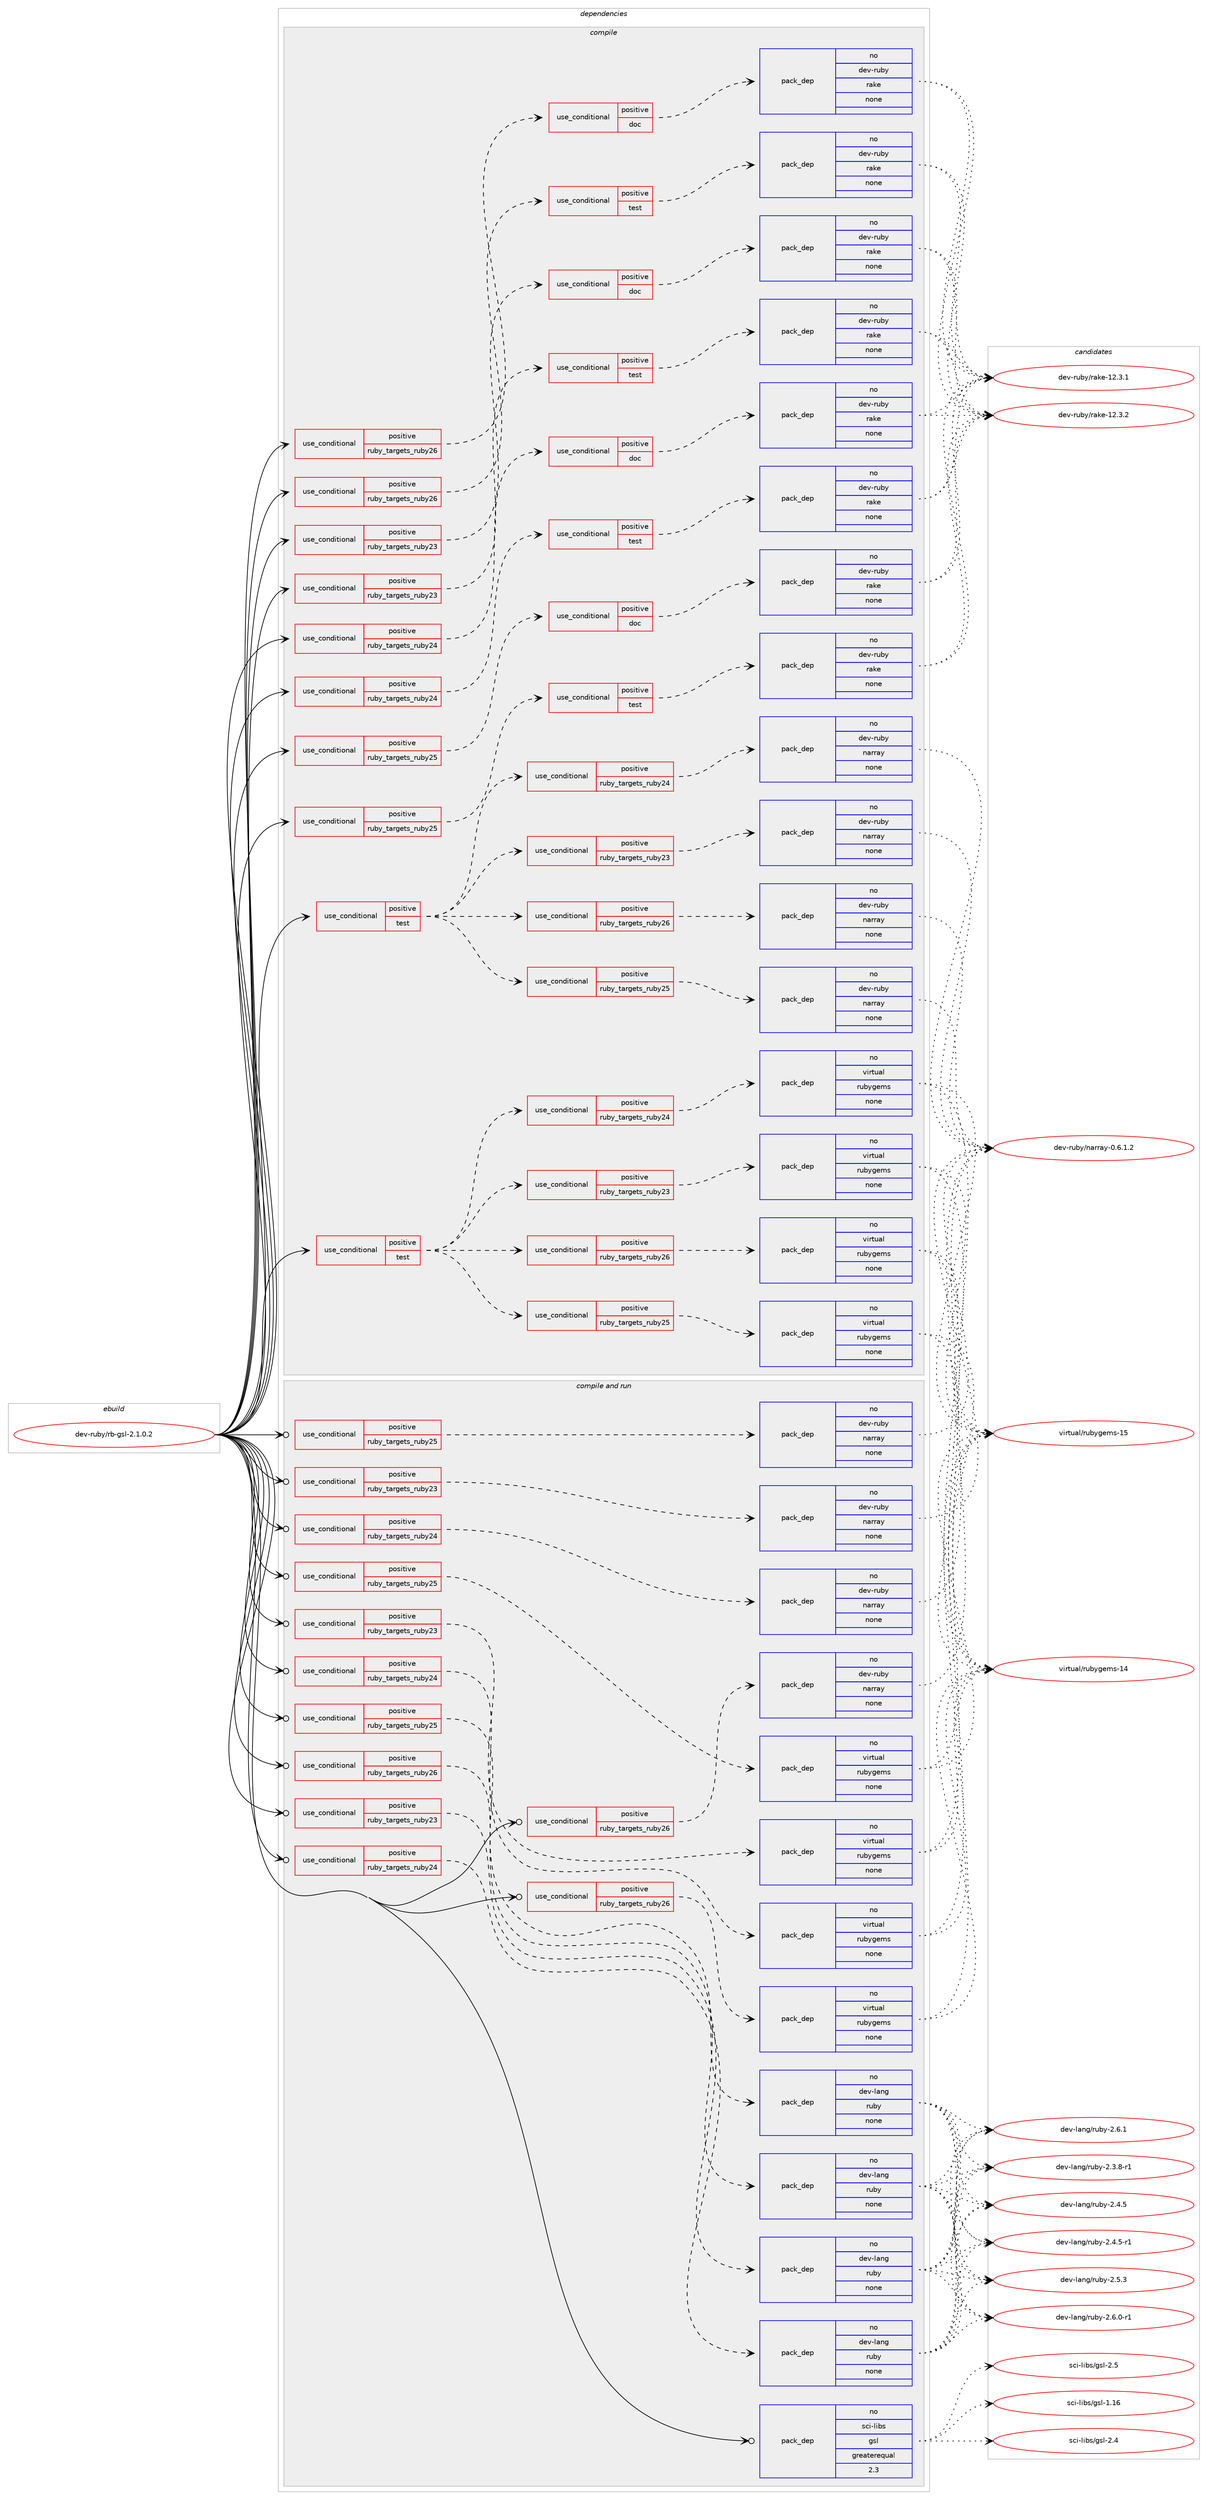 digraph prolog {

# *************
# Graph options
# *************

newrank=true;
concentrate=true;
compound=true;
graph [rankdir=LR,fontname=Helvetica,fontsize=10,ranksep=1.5];#, ranksep=2.5, nodesep=0.2];
edge  [arrowhead=vee];
node  [fontname=Helvetica,fontsize=10];

# **********
# The ebuild
# **********

subgraph cluster_leftcol {
color=gray;
rank=same;
label=<<i>ebuild</i>>;
id [label="dev-ruby/rb-gsl-2.1.0.2", color=red, width=4, href="../dev-ruby/rb-gsl-2.1.0.2.svg"];
}

# ****************
# The dependencies
# ****************

subgraph cluster_midcol {
color=gray;
label=<<i>dependencies</i>>;
subgraph cluster_compile {
fillcolor="#eeeeee";
style=filled;
label=<<i>compile</i>>;
subgraph cond411577 {
dependency1515846 [label=<<TABLE BORDER="0" CELLBORDER="1" CELLSPACING="0" CELLPADDING="4"><TR><TD ROWSPAN="3" CELLPADDING="10">use_conditional</TD></TR><TR><TD>positive</TD></TR><TR><TD>ruby_targets_ruby23</TD></TR></TABLE>>, shape=none, color=red];
subgraph cond411578 {
dependency1515847 [label=<<TABLE BORDER="0" CELLBORDER="1" CELLSPACING="0" CELLPADDING="4"><TR><TD ROWSPAN="3" CELLPADDING="10">use_conditional</TD></TR><TR><TD>positive</TD></TR><TR><TD>doc</TD></TR></TABLE>>, shape=none, color=red];
subgraph pack1080763 {
dependency1515848 [label=<<TABLE BORDER="0" CELLBORDER="1" CELLSPACING="0" CELLPADDING="4" WIDTH="220"><TR><TD ROWSPAN="6" CELLPADDING="30">pack_dep</TD></TR><TR><TD WIDTH="110">no</TD></TR><TR><TD>dev-ruby</TD></TR><TR><TD>rake</TD></TR><TR><TD>none</TD></TR><TR><TD></TD></TR></TABLE>>, shape=none, color=blue];
}
dependency1515847:e -> dependency1515848:w [weight=20,style="dashed",arrowhead="vee"];
}
dependency1515846:e -> dependency1515847:w [weight=20,style="dashed",arrowhead="vee"];
}
id:e -> dependency1515846:w [weight=20,style="solid",arrowhead="vee"];
subgraph cond411579 {
dependency1515849 [label=<<TABLE BORDER="0" CELLBORDER="1" CELLSPACING="0" CELLPADDING="4"><TR><TD ROWSPAN="3" CELLPADDING="10">use_conditional</TD></TR><TR><TD>positive</TD></TR><TR><TD>ruby_targets_ruby23</TD></TR></TABLE>>, shape=none, color=red];
subgraph cond411580 {
dependency1515850 [label=<<TABLE BORDER="0" CELLBORDER="1" CELLSPACING="0" CELLPADDING="4"><TR><TD ROWSPAN="3" CELLPADDING="10">use_conditional</TD></TR><TR><TD>positive</TD></TR><TR><TD>test</TD></TR></TABLE>>, shape=none, color=red];
subgraph pack1080764 {
dependency1515851 [label=<<TABLE BORDER="0" CELLBORDER="1" CELLSPACING="0" CELLPADDING="4" WIDTH="220"><TR><TD ROWSPAN="6" CELLPADDING="30">pack_dep</TD></TR><TR><TD WIDTH="110">no</TD></TR><TR><TD>dev-ruby</TD></TR><TR><TD>rake</TD></TR><TR><TD>none</TD></TR><TR><TD></TD></TR></TABLE>>, shape=none, color=blue];
}
dependency1515850:e -> dependency1515851:w [weight=20,style="dashed",arrowhead="vee"];
}
dependency1515849:e -> dependency1515850:w [weight=20,style="dashed",arrowhead="vee"];
}
id:e -> dependency1515849:w [weight=20,style="solid",arrowhead="vee"];
subgraph cond411581 {
dependency1515852 [label=<<TABLE BORDER="0" CELLBORDER="1" CELLSPACING="0" CELLPADDING="4"><TR><TD ROWSPAN="3" CELLPADDING="10">use_conditional</TD></TR><TR><TD>positive</TD></TR><TR><TD>ruby_targets_ruby24</TD></TR></TABLE>>, shape=none, color=red];
subgraph cond411582 {
dependency1515853 [label=<<TABLE BORDER="0" CELLBORDER="1" CELLSPACING="0" CELLPADDING="4"><TR><TD ROWSPAN="3" CELLPADDING="10">use_conditional</TD></TR><TR><TD>positive</TD></TR><TR><TD>doc</TD></TR></TABLE>>, shape=none, color=red];
subgraph pack1080765 {
dependency1515854 [label=<<TABLE BORDER="0" CELLBORDER="1" CELLSPACING="0" CELLPADDING="4" WIDTH="220"><TR><TD ROWSPAN="6" CELLPADDING="30">pack_dep</TD></TR><TR><TD WIDTH="110">no</TD></TR><TR><TD>dev-ruby</TD></TR><TR><TD>rake</TD></TR><TR><TD>none</TD></TR><TR><TD></TD></TR></TABLE>>, shape=none, color=blue];
}
dependency1515853:e -> dependency1515854:w [weight=20,style="dashed",arrowhead="vee"];
}
dependency1515852:e -> dependency1515853:w [weight=20,style="dashed",arrowhead="vee"];
}
id:e -> dependency1515852:w [weight=20,style="solid",arrowhead="vee"];
subgraph cond411583 {
dependency1515855 [label=<<TABLE BORDER="0" CELLBORDER="1" CELLSPACING="0" CELLPADDING="4"><TR><TD ROWSPAN="3" CELLPADDING="10">use_conditional</TD></TR><TR><TD>positive</TD></TR><TR><TD>ruby_targets_ruby24</TD></TR></TABLE>>, shape=none, color=red];
subgraph cond411584 {
dependency1515856 [label=<<TABLE BORDER="0" CELLBORDER="1" CELLSPACING="0" CELLPADDING="4"><TR><TD ROWSPAN="3" CELLPADDING="10">use_conditional</TD></TR><TR><TD>positive</TD></TR><TR><TD>test</TD></TR></TABLE>>, shape=none, color=red];
subgraph pack1080766 {
dependency1515857 [label=<<TABLE BORDER="0" CELLBORDER="1" CELLSPACING="0" CELLPADDING="4" WIDTH="220"><TR><TD ROWSPAN="6" CELLPADDING="30">pack_dep</TD></TR><TR><TD WIDTH="110">no</TD></TR><TR><TD>dev-ruby</TD></TR><TR><TD>rake</TD></TR><TR><TD>none</TD></TR><TR><TD></TD></TR></TABLE>>, shape=none, color=blue];
}
dependency1515856:e -> dependency1515857:w [weight=20,style="dashed",arrowhead="vee"];
}
dependency1515855:e -> dependency1515856:w [weight=20,style="dashed",arrowhead="vee"];
}
id:e -> dependency1515855:w [weight=20,style="solid",arrowhead="vee"];
subgraph cond411585 {
dependency1515858 [label=<<TABLE BORDER="0" CELLBORDER="1" CELLSPACING="0" CELLPADDING="4"><TR><TD ROWSPAN="3" CELLPADDING="10">use_conditional</TD></TR><TR><TD>positive</TD></TR><TR><TD>ruby_targets_ruby25</TD></TR></TABLE>>, shape=none, color=red];
subgraph cond411586 {
dependency1515859 [label=<<TABLE BORDER="0" CELLBORDER="1" CELLSPACING="0" CELLPADDING="4"><TR><TD ROWSPAN="3" CELLPADDING="10">use_conditional</TD></TR><TR><TD>positive</TD></TR><TR><TD>doc</TD></TR></TABLE>>, shape=none, color=red];
subgraph pack1080767 {
dependency1515860 [label=<<TABLE BORDER="0" CELLBORDER="1" CELLSPACING="0" CELLPADDING="4" WIDTH="220"><TR><TD ROWSPAN="6" CELLPADDING="30">pack_dep</TD></TR><TR><TD WIDTH="110">no</TD></TR><TR><TD>dev-ruby</TD></TR><TR><TD>rake</TD></TR><TR><TD>none</TD></TR><TR><TD></TD></TR></TABLE>>, shape=none, color=blue];
}
dependency1515859:e -> dependency1515860:w [weight=20,style="dashed",arrowhead="vee"];
}
dependency1515858:e -> dependency1515859:w [weight=20,style="dashed",arrowhead="vee"];
}
id:e -> dependency1515858:w [weight=20,style="solid",arrowhead="vee"];
subgraph cond411587 {
dependency1515861 [label=<<TABLE BORDER="0" CELLBORDER="1" CELLSPACING="0" CELLPADDING="4"><TR><TD ROWSPAN="3" CELLPADDING="10">use_conditional</TD></TR><TR><TD>positive</TD></TR><TR><TD>ruby_targets_ruby25</TD></TR></TABLE>>, shape=none, color=red];
subgraph cond411588 {
dependency1515862 [label=<<TABLE BORDER="0" CELLBORDER="1" CELLSPACING="0" CELLPADDING="4"><TR><TD ROWSPAN="3" CELLPADDING="10">use_conditional</TD></TR><TR><TD>positive</TD></TR><TR><TD>test</TD></TR></TABLE>>, shape=none, color=red];
subgraph pack1080768 {
dependency1515863 [label=<<TABLE BORDER="0" CELLBORDER="1" CELLSPACING="0" CELLPADDING="4" WIDTH="220"><TR><TD ROWSPAN="6" CELLPADDING="30">pack_dep</TD></TR><TR><TD WIDTH="110">no</TD></TR><TR><TD>dev-ruby</TD></TR><TR><TD>rake</TD></TR><TR><TD>none</TD></TR><TR><TD></TD></TR></TABLE>>, shape=none, color=blue];
}
dependency1515862:e -> dependency1515863:w [weight=20,style="dashed",arrowhead="vee"];
}
dependency1515861:e -> dependency1515862:w [weight=20,style="dashed",arrowhead="vee"];
}
id:e -> dependency1515861:w [weight=20,style="solid",arrowhead="vee"];
subgraph cond411589 {
dependency1515864 [label=<<TABLE BORDER="0" CELLBORDER="1" CELLSPACING="0" CELLPADDING="4"><TR><TD ROWSPAN="3" CELLPADDING="10">use_conditional</TD></TR><TR><TD>positive</TD></TR><TR><TD>ruby_targets_ruby26</TD></TR></TABLE>>, shape=none, color=red];
subgraph cond411590 {
dependency1515865 [label=<<TABLE BORDER="0" CELLBORDER="1" CELLSPACING="0" CELLPADDING="4"><TR><TD ROWSPAN="3" CELLPADDING="10">use_conditional</TD></TR><TR><TD>positive</TD></TR><TR><TD>doc</TD></TR></TABLE>>, shape=none, color=red];
subgraph pack1080769 {
dependency1515866 [label=<<TABLE BORDER="0" CELLBORDER="1" CELLSPACING="0" CELLPADDING="4" WIDTH="220"><TR><TD ROWSPAN="6" CELLPADDING="30">pack_dep</TD></TR><TR><TD WIDTH="110">no</TD></TR><TR><TD>dev-ruby</TD></TR><TR><TD>rake</TD></TR><TR><TD>none</TD></TR><TR><TD></TD></TR></TABLE>>, shape=none, color=blue];
}
dependency1515865:e -> dependency1515866:w [weight=20,style="dashed",arrowhead="vee"];
}
dependency1515864:e -> dependency1515865:w [weight=20,style="dashed",arrowhead="vee"];
}
id:e -> dependency1515864:w [weight=20,style="solid",arrowhead="vee"];
subgraph cond411591 {
dependency1515867 [label=<<TABLE BORDER="0" CELLBORDER="1" CELLSPACING="0" CELLPADDING="4"><TR><TD ROWSPAN="3" CELLPADDING="10">use_conditional</TD></TR><TR><TD>positive</TD></TR><TR><TD>ruby_targets_ruby26</TD></TR></TABLE>>, shape=none, color=red];
subgraph cond411592 {
dependency1515868 [label=<<TABLE BORDER="0" CELLBORDER="1" CELLSPACING="0" CELLPADDING="4"><TR><TD ROWSPAN="3" CELLPADDING="10">use_conditional</TD></TR><TR><TD>positive</TD></TR><TR><TD>test</TD></TR></TABLE>>, shape=none, color=red];
subgraph pack1080770 {
dependency1515869 [label=<<TABLE BORDER="0" CELLBORDER="1" CELLSPACING="0" CELLPADDING="4" WIDTH="220"><TR><TD ROWSPAN="6" CELLPADDING="30">pack_dep</TD></TR><TR><TD WIDTH="110">no</TD></TR><TR><TD>dev-ruby</TD></TR><TR><TD>rake</TD></TR><TR><TD>none</TD></TR><TR><TD></TD></TR></TABLE>>, shape=none, color=blue];
}
dependency1515868:e -> dependency1515869:w [weight=20,style="dashed",arrowhead="vee"];
}
dependency1515867:e -> dependency1515868:w [weight=20,style="dashed",arrowhead="vee"];
}
id:e -> dependency1515867:w [weight=20,style="solid",arrowhead="vee"];
subgraph cond411593 {
dependency1515870 [label=<<TABLE BORDER="0" CELLBORDER="1" CELLSPACING="0" CELLPADDING="4"><TR><TD ROWSPAN="3" CELLPADDING="10">use_conditional</TD></TR><TR><TD>positive</TD></TR><TR><TD>test</TD></TR></TABLE>>, shape=none, color=red];
subgraph cond411594 {
dependency1515871 [label=<<TABLE BORDER="0" CELLBORDER="1" CELLSPACING="0" CELLPADDING="4"><TR><TD ROWSPAN="3" CELLPADDING="10">use_conditional</TD></TR><TR><TD>positive</TD></TR><TR><TD>ruby_targets_ruby23</TD></TR></TABLE>>, shape=none, color=red];
subgraph pack1080771 {
dependency1515872 [label=<<TABLE BORDER="0" CELLBORDER="1" CELLSPACING="0" CELLPADDING="4" WIDTH="220"><TR><TD ROWSPAN="6" CELLPADDING="30">pack_dep</TD></TR><TR><TD WIDTH="110">no</TD></TR><TR><TD>dev-ruby</TD></TR><TR><TD>narray</TD></TR><TR><TD>none</TD></TR><TR><TD></TD></TR></TABLE>>, shape=none, color=blue];
}
dependency1515871:e -> dependency1515872:w [weight=20,style="dashed",arrowhead="vee"];
}
dependency1515870:e -> dependency1515871:w [weight=20,style="dashed",arrowhead="vee"];
subgraph cond411595 {
dependency1515873 [label=<<TABLE BORDER="0" CELLBORDER="1" CELLSPACING="0" CELLPADDING="4"><TR><TD ROWSPAN="3" CELLPADDING="10">use_conditional</TD></TR><TR><TD>positive</TD></TR><TR><TD>ruby_targets_ruby24</TD></TR></TABLE>>, shape=none, color=red];
subgraph pack1080772 {
dependency1515874 [label=<<TABLE BORDER="0" CELLBORDER="1" CELLSPACING="0" CELLPADDING="4" WIDTH="220"><TR><TD ROWSPAN="6" CELLPADDING="30">pack_dep</TD></TR><TR><TD WIDTH="110">no</TD></TR><TR><TD>dev-ruby</TD></TR><TR><TD>narray</TD></TR><TR><TD>none</TD></TR><TR><TD></TD></TR></TABLE>>, shape=none, color=blue];
}
dependency1515873:e -> dependency1515874:w [weight=20,style="dashed",arrowhead="vee"];
}
dependency1515870:e -> dependency1515873:w [weight=20,style="dashed",arrowhead="vee"];
subgraph cond411596 {
dependency1515875 [label=<<TABLE BORDER="0" CELLBORDER="1" CELLSPACING="0" CELLPADDING="4"><TR><TD ROWSPAN="3" CELLPADDING="10">use_conditional</TD></TR><TR><TD>positive</TD></TR><TR><TD>ruby_targets_ruby25</TD></TR></TABLE>>, shape=none, color=red];
subgraph pack1080773 {
dependency1515876 [label=<<TABLE BORDER="0" CELLBORDER="1" CELLSPACING="0" CELLPADDING="4" WIDTH="220"><TR><TD ROWSPAN="6" CELLPADDING="30">pack_dep</TD></TR><TR><TD WIDTH="110">no</TD></TR><TR><TD>dev-ruby</TD></TR><TR><TD>narray</TD></TR><TR><TD>none</TD></TR><TR><TD></TD></TR></TABLE>>, shape=none, color=blue];
}
dependency1515875:e -> dependency1515876:w [weight=20,style="dashed",arrowhead="vee"];
}
dependency1515870:e -> dependency1515875:w [weight=20,style="dashed",arrowhead="vee"];
subgraph cond411597 {
dependency1515877 [label=<<TABLE BORDER="0" CELLBORDER="1" CELLSPACING="0" CELLPADDING="4"><TR><TD ROWSPAN="3" CELLPADDING="10">use_conditional</TD></TR><TR><TD>positive</TD></TR><TR><TD>ruby_targets_ruby26</TD></TR></TABLE>>, shape=none, color=red];
subgraph pack1080774 {
dependency1515878 [label=<<TABLE BORDER="0" CELLBORDER="1" CELLSPACING="0" CELLPADDING="4" WIDTH="220"><TR><TD ROWSPAN="6" CELLPADDING="30">pack_dep</TD></TR><TR><TD WIDTH="110">no</TD></TR><TR><TD>dev-ruby</TD></TR><TR><TD>narray</TD></TR><TR><TD>none</TD></TR><TR><TD></TD></TR></TABLE>>, shape=none, color=blue];
}
dependency1515877:e -> dependency1515878:w [weight=20,style="dashed",arrowhead="vee"];
}
dependency1515870:e -> dependency1515877:w [weight=20,style="dashed",arrowhead="vee"];
}
id:e -> dependency1515870:w [weight=20,style="solid",arrowhead="vee"];
subgraph cond411598 {
dependency1515879 [label=<<TABLE BORDER="0" CELLBORDER="1" CELLSPACING="0" CELLPADDING="4"><TR><TD ROWSPAN="3" CELLPADDING="10">use_conditional</TD></TR><TR><TD>positive</TD></TR><TR><TD>test</TD></TR></TABLE>>, shape=none, color=red];
subgraph cond411599 {
dependency1515880 [label=<<TABLE BORDER="0" CELLBORDER="1" CELLSPACING="0" CELLPADDING="4"><TR><TD ROWSPAN="3" CELLPADDING="10">use_conditional</TD></TR><TR><TD>positive</TD></TR><TR><TD>ruby_targets_ruby23</TD></TR></TABLE>>, shape=none, color=red];
subgraph pack1080775 {
dependency1515881 [label=<<TABLE BORDER="0" CELLBORDER="1" CELLSPACING="0" CELLPADDING="4" WIDTH="220"><TR><TD ROWSPAN="6" CELLPADDING="30">pack_dep</TD></TR><TR><TD WIDTH="110">no</TD></TR><TR><TD>virtual</TD></TR><TR><TD>rubygems</TD></TR><TR><TD>none</TD></TR><TR><TD></TD></TR></TABLE>>, shape=none, color=blue];
}
dependency1515880:e -> dependency1515881:w [weight=20,style="dashed",arrowhead="vee"];
}
dependency1515879:e -> dependency1515880:w [weight=20,style="dashed",arrowhead="vee"];
subgraph cond411600 {
dependency1515882 [label=<<TABLE BORDER="0" CELLBORDER="1" CELLSPACING="0" CELLPADDING="4"><TR><TD ROWSPAN="3" CELLPADDING="10">use_conditional</TD></TR><TR><TD>positive</TD></TR><TR><TD>ruby_targets_ruby24</TD></TR></TABLE>>, shape=none, color=red];
subgraph pack1080776 {
dependency1515883 [label=<<TABLE BORDER="0" CELLBORDER="1" CELLSPACING="0" CELLPADDING="4" WIDTH="220"><TR><TD ROWSPAN="6" CELLPADDING="30">pack_dep</TD></TR><TR><TD WIDTH="110">no</TD></TR><TR><TD>virtual</TD></TR><TR><TD>rubygems</TD></TR><TR><TD>none</TD></TR><TR><TD></TD></TR></TABLE>>, shape=none, color=blue];
}
dependency1515882:e -> dependency1515883:w [weight=20,style="dashed",arrowhead="vee"];
}
dependency1515879:e -> dependency1515882:w [weight=20,style="dashed",arrowhead="vee"];
subgraph cond411601 {
dependency1515884 [label=<<TABLE BORDER="0" CELLBORDER="1" CELLSPACING="0" CELLPADDING="4"><TR><TD ROWSPAN="3" CELLPADDING="10">use_conditional</TD></TR><TR><TD>positive</TD></TR><TR><TD>ruby_targets_ruby25</TD></TR></TABLE>>, shape=none, color=red];
subgraph pack1080777 {
dependency1515885 [label=<<TABLE BORDER="0" CELLBORDER="1" CELLSPACING="0" CELLPADDING="4" WIDTH="220"><TR><TD ROWSPAN="6" CELLPADDING="30">pack_dep</TD></TR><TR><TD WIDTH="110">no</TD></TR><TR><TD>virtual</TD></TR><TR><TD>rubygems</TD></TR><TR><TD>none</TD></TR><TR><TD></TD></TR></TABLE>>, shape=none, color=blue];
}
dependency1515884:e -> dependency1515885:w [weight=20,style="dashed",arrowhead="vee"];
}
dependency1515879:e -> dependency1515884:w [weight=20,style="dashed",arrowhead="vee"];
subgraph cond411602 {
dependency1515886 [label=<<TABLE BORDER="0" CELLBORDER="1" CELLSPACING="0" CELLPADDING="4"><TR><TD ROWSPAN="3" CELLPADDING="10">use_conditional</TD></TR><TR><TD>positive</TD></TR><TR><TD>ruby_targets_ruby26</TD></TR></TABLE>>, shape=none, color=red];
subgraph pack1080778 {
dependency1515887 [label=<<TABLE BORDER="0" CELLBORDER="1" CELLSPACING="0" CELLPADDING="4" WIDTH="220"><TR><TD ROWSPAN="6" CELLPADDING="30">pack_dep</TD></TR><TR><TD WIDTH="110">no</TD></TR><TR><TD>virtual</TD></TR><TR><TD>rubygems</TD></TR><TR><TD>none</TD></TR><TR><TD></TD></TR></TABLE>>, shape=none, color=blue];
}
dependency1515886:e -> dependency1515887:w [weight=20,style="dashed",arrowhead="vee"];
}
dependency1515879:e -> dependency1515886:w [weight=20,style="dashed",arrowhead="vee"];
}
id:e -> dependency1515879:w [weight=20,style="solid",arrowhead="vee"];
}
subgraph cluster_compileandrun {
fillcolor="#eeeeee";
style=filled;
label=<<i>compile and run</i>>;
subgraph cond411603 {
dependency1515888 [label=<<TABLE BORDER="0" CELLBORDER="1" CELLSPACING="0" CELLPADDING="4"><TR><TD ROWSPAN="3" CELLPADDING="10">use_conditional</TD></TR><TR><TD>positive</TD></TR><TR><TD>ruby_targets_ruby23</TD></TR></TABLE>>, shape=none, color=red];
subgraph pack1080779 {
dependency1515889 [label=<<TABLE BORDER="0" CELLBORDER="1" CELLSPACING="0" CELLPADDING="4" WIDTH="220"><TR><TD ROWSPAN="6" CELLPADDING="30">pack_dep</TD></TR><TR><TD WIDTH="110">no</TD></TR><TR><TD>dev-lang</TD></TR><TR><TD>ruby</TD></TR><TR><TD>none</TD></TR><TR><TD></TD></TR></TABLE>>, shape=none, color=blue];
}
dependency1515888:e -> dependency1515889:w [weight=20,style="dashed",arrowhead="vee"];
}
id:e -> dependency1515888:w [weight=20,style="solid",arrowhead="odotvee"];
subgraph cond411604 {
dependency1515890 [label=<<TABLE BORDER="0" CELLBORDER="1" CELLSPACING="0" CELLPADDING="4"><TR><TD ROWSPAN="3" CELLPADDING="10">use_conditional</TD></TR><TR><TD>positive</TD></TR><TR><TD>ruby_targets_ruby23</TD></TR></TABLE>>, shape=none, color=red];
subgraph pack1080780 {
dependency1515891 [label=<<TABLE BORDER="0" CELLBORDER="1" CELLSPACING="0" CELLPADDING="4" WIDTH="220"><TR><TD ROWSPAN="6" CELLPADDING="30">pack_dep</TD></TR><TR><TD WIDTH="110">no</TD></TR><TR><TD>dev-ruby</TD></TR><TR><TD>narray</TD></TR><TR><TD>none</TD></TR><TR><TD></TD></TR></TABLE>>, shape=none, color=blue];
}
dependency1515890:e -> dependency1515891:w [weight=20,style="dashed",arrowhead="vee"];
}
id:e -> dependency1515890:w [weight=20,style="solid",arrowhead="odotvee"];
subgraph cond411605 {
dependency1515892 [label=<<TABLE BORDER="0" CELLBORDER="1" CELLSPACING="0" CELLPADDING="4"><TR><TD ROWSPAN="3" CELLPADDING="10">use_conditional</TD></TR><TR><TD>positive</TD></TR><TR><TD>ruby_targets_ruby23</TD></TR></TABLE>>, shape=none, color=red];
subgraph pack1080781 {
dependency1515893 [label=<<TABLE BORDER="0" CELLBORDER="1" CELLSPACING="0" CELLPADDING="4" WIDTH="220"><TR><TD ROWSPAN="6" CELLPADDING="30">pack_dep</TD></TR><TR><TD WIDTH="110">no</TD></TR><TR><TD>virtual</TD></TR><TR><TD>rubygems</TD></TR><TR><TD>none</TD></TR><TR><TD></TD></TR></TABLE>>, shape=none, color=blue];
}
dependency1515892:e -> dependency1515893:w [weight=20,style="dashed",arrowhead="vee"];
}
id:e -> dependency1515892:w [weight=20,style="solid",arrowhead="odotvee"];
subgraph cond411606 {
dependency1515894 [label=<<TABLE BORDER="0" CELLBORDER="1" CELLSPACING="0" CELLPADDING="4"><TR><TD ROWSPAN="3" CELLPADDING="10">use_conditional</TD></TR><TR><TD>positive</TD></TR><TR><TD>ruby_targets_ruby24</TD></TR></TABLE>>, shape=none, color=red];
subgraph pack1080782 {
dependency1515895 [label=<<TABLE BORDER="0" CELLBORDER="1" CELLSPACING="0" CELLPADDING="4" WIDTH="220"><TR><TD ROWSPAN="6" CELLPADDING="30">pack_dep</TD></TR><TR><TD WIDTH="110">no</TD></TR><TR><TD>dev-lang</TD></TR><TR><TD>ruby</TD></TR><TR><TD>none</TD></TR><TR><TD></TD></TR></TABLE>>, shape=none, color=blue];
}
dependency1515894:e -> dependency1515895:w [weight=20,style="dashed",arrowhead="vee"];
}
id:e -> dependency1515894:w [weight=20,style="solid",arrowhead="odotvee"];
subgraph cond411607 {
dependency1515896 [label=<<TABLE BORDER="0" CELLBORDER="1" CELLSPACING="0" CELLPADDING="4"><TR><TD ROWSPAN="3" CELLPADDING="10">use_conditional</TD></TR><TR><TD>positive</TD></TR><TR><TD>ruby_targets_ruby24</TD></TR></TABLE>>, shape=none, color=red];
subgraph pack1080783 {
dependency1515897 [label=<<TABLE BORDER="0" CELLBORDER="1" CELLSPACING="0" CELLPADDING="4" WIDTH="220"><TR><TD ROWSPAN="6" CELLPADDING="30">pack_dep</TD></TR><TR><TD WIDTH="110">no</TD></TR><TR><TD>dev-ruby</TD></TR><TR><TD>narray</TD></TR><TR><TD>none</TD></TR><TR><TD></TD></TR></TABLE>>, shape=none, color=blue];
}
dependency1515896:e -> dependency1515897:w [weight=20,style="dashed",arrowhead="vee"];
}
id:e -> dependency1515896:w [weight=20,style="solid",arrowhead="odotvee"];
subgraph cond411608 {
dependency1515898 [label=<<TABLE BORDER="0" CELLBORDER="1" CELLSPACING="0" CELLPADDING="4"><TR><TD ROWSPAN="3" CELLPADDING="10">use_conditional</TD></TR><TR><TD>positive</TD></TR><TR><TD>ruby_targets_ruby24</TD></TR></TABLE>>, shape=none, color=red];
subgraph pack1080784 {
dependency1515899 [label=<<TABLE BORDER="0" CELLBORDER="1" CELLSPACING="0" CELLPADDING="4" WIDTH="220"><TR><TD ROWSPAN="6" CELLPADDING="30">pack_dep</TD></TR><TR><TD WIDTH="110">no</TD></TR><TR><TD>virtual</TD></TR><TR><TD>rubygems</TD></TR><TR><TD>none</TD></TR><TR><TD></TD></TR></TABLE>>, shape=none, color=blue];
}
dependency1515898:e -> dependency1515899:w [weight=20,style="dashed",arrowhead="vee"];
}
id:e -> dependency1515898:w [weight=20,style="solid",arrowhead="odotvee"];
subgraph cond411609 {
dependency1515900 [label=<<TABLE BORDER="0" CELLBORDER="1" CELLSPACING="0" CELLPADDING="4"><TR><TD ROWSPAN="3" CELLPADDING="10">use_conditional</TD></TR><TR><TD>positive</TD></TR><TR><TD>ruby_targets_ruby25</TD></TR></TABLE>>, shape=none, color=red];
subgraph pack1080785 {
dependency1515901 [label=<<TABLE BORDER="0" CELLBORDER="1" CELLSPACING="0" CELLPADDING="4" WIDTH="220"><TR><TD ROWSPAN="6" CELLPADDING="30">pack_dep</TD></TR><TR><TD WIDTH="110">no</TD></TR><TR><TD>dev-lang</TD></TR><TR><TD>ruby</TD></TR><TR><TD>none</TD></TR><TR><TD></TD></TR></TABLE>>, shape=none, color=blue];
}
dependency1515900:e -> dependency1515901:w [weight=20,style="dashed",arrowhead="vee"];
}
id:e -> dependency1515900:w [weight=20,style="solid",arrowhead="odotvee"];
subgraph cond411610 {
dependency1515902 [label=<<TABLE BORDER="0" CELLBORDER="1" CELLSPACING="0" CELLPADDING="4"><TR><TD ROWSPAN="3" CELLPADDING="10">use_conditional</TD></TR><TR><TD>positive</TD></TR><TR><TD>ruby_targets_ruby25</TD></TR></TABLE>>, shape=none, color=red];
subgraph pack1080786 {
dependency1515903 [label=<<TABLE BORDER="0" CELLBORDER="1" CELLSPACING="0" CELLPADDING="4" WIDTH="220"><TR><TD ROWSPAN="6" CELLPADDING="30">pack_dep</TD></TR><TR><TD WIDTH="110">no</TD></TR><TR><TD>dev-ruby</TD></TR><TR><TD>narray</TD></TR><TR><TD>none</TD></TR><TR><TD></TD></TR></TABLE>>, shape=none, color=blue];
}
dependency1515902:e -> dependency1515903:w [weight=20,style="dashed",arrowhead="vee"];
}
id:e -> dependency1515902:w [weight=20,style="solid",arrowhead="odotvee"];
subgraph cond411611 {
dependency1515904 [label=<<TABLE BORDER="0" CELLBORDER="1" CELLSPACING="0" CELLPADDING="4"><TR><TD ROWSPAN="3" CELLPADDING="10">use_conditional</TD></TR><TR><TD>positive</TD></TR><TR><TD>ruby_targets_ruby25</TD></TR></TABLE>>, shape=none, color=red];
subgraph pack1080787 {
dependency1515905 [label=<<TABLE BORDER="0" CELLBORDER="1" CELLSPACING="0" CELLPADDING="4" WIDTH="220"><TR><TD ROWSPAN="6" CELLPADDING="30">pack_dep</TD></TR><TR><TD WIDTH="110">no</TD></TR><TR><TD>virtual</TD></TR><TR><TD>rubygems</TD></TR><TR><TD>none</TD></TR><TR><TD></TD></TR></TABLE>>, shape=none, color=blue];
}
dependency1515904:e -> dependency1515905:w [weight=20,style="dashed",arrowhead="vee"];
}
id:e -> dependency1515904:w [weight=20,style="solid",arrowhead="odotvee"];
subgraph cond411612 {
dependency1515906 [label=<<TABLE BORDER="0" CELLBORDER="1" CELLSPACING="0" CELLPADDING="4"><TR><TD ROWSPAN="3" CELLPADDING="10">use_conditional</TD></TR><TR><TD>positive</TD></TR><TR><TD>ruby_targets_ruby26</TD></TR></TABLE>>, shape=none, color=red];
subgraph pack1080788 {
dependency1515907 [label=<<TABLE BORDER="0" CELLBORDER="1" CELLSPACING="0" CELLPADDING="4" WIDTH="220"><TR><TD ROWSPAN="6" CELLPADDING="30">pack_dep</TD></TR><TR><TD WIDTH="110">no</TD></TR><TR><TD>dev-lang</TD></TR><TR><TD>ruby</TD></TR><TR><TD>none</TD></TR><TR><TD></TD></TR></TABLE>>, shape=none, color=blue];
}
dependency1515906:e -> dependency1515907:w [weight=20,style="dashed",arrowhead="vee"];
}
id:e -> dependency1515906:w [weight=20,style="solid",arrowhead="odotvee"];
subgraph cond411613 {
dependency1515908 [label=<<TABLE BORDER="0" CELLBORDER="1" CELLSPACING="0" CELLPADDING="4"><TR><TD ROWSPAN="3" CELLPADDING="10">use_conditional</TD></TR><TR><TD>positive</TD></TR><TR><TD>ruby_targets_ruby26</TD></TR></TABLE>>, shape=none, color=red];
subgraph pack1080789 {
dependency1515909 [label=<<TABLE BORDER="0" CELLBORDER="1" CELLSPACING="0" CELLPADDING="4" WIDTH="220"><TR><TD ROWSPAN="6" CELLPADDING="30">pack_dep</TD></TR><TR><TD WIDTH="110">no</TD></TR><TR><TD>dev-ruby</TD></TR><TR><TD>narray</TD></TR><TR><TD>none</TD></TR><TR><TD></TD></TR></TABLE>>, shape=none, color=blue];
}
dependency1515908:e -> dependency1515909:w [weight=20,style="dashed",arrowhead="vee"];
}
id:e -> dependency1515908:w [weight=20,style="solid",arrowhead="odotvee"];
subgraph cond411614 {
dependency1515910 [label=<<TABLE BORDER="0" CELLBORDER="1" CELLSPACING="0" CELLPADDING="4"><TR><TD ROWSPAN="3" CELLPADDING="10">use_conditional</TD></TR><TR><TD>positive</TD></TR><TR><TD>ruby_targets_ruby26</TD></TR></TABLE>>, shape=none, color=red];
subgraph pack1080790 {
dependency1515911 [label=<<TABLE BORDER="0" CELLBORDER="1" CELLSPACING="0" CELLPADDING="4" WIDTH="220"><TR><TD ROWSPAN="6" CELLPADDING="30">pack_dep</TD></TR><TR><TD WIDTH="110">no</TD></TR><TR><TD>virtual</TD></TR><TR><TD>rubygems</TD></TR><TR><TD>none</TD></TR><TR><TD></TD></TR></TABLE>>, shape=none, color=blue];
}
dependency1515910:e -> dependency1515911:w [weight=20,style="dashed",arrowhead="vee"];
}
id:e -> dependency1515910:w [weight=20,style="solid",arrowhead="odotvee"];
subgraph pack1080791 {
dependency1515912 [label=<<TABLE BORDER="0" CELLBORDER="1" CELLSPACING="0" CELLPADDING="4" WIDTH="220"><TR><TD ROWSPAN="6" CELLPADDING="30">pack_dep</TD></TR><TR><TD WIDTH="110">no</TD></TR><TR><TD>sci-libs</TD></TR><TR><TD>gsl</TD></TR><TR><TD>greaterequal</TD></TR><TR><TD>2.3</TD></TR></TABLE>>, shape=none, color=blue];
}
id:e -> dependency1515912:w [weight=20,style="solid",arrowhead="odotvee"];
}
subgraph cluster_run {
fillcolor="#eeeeee";
style=filled;
label=<<i>run</i>>;
}
}

# **************
# The candidates
# **************

subgraph cluster_choices {
rank=same;
color=gray;
label=<<i>candidates</i>>;

subgraph choice1080763 {
color=black;
nodesep=1;
choice1001011184511411798121471149710710145495046514649 [label="dev-ruby/rake-12.3.1", color=red, width=4,href="../dev-ruby/rake-12.3.1.svg"];
choice1001011184511411798121471149710710145495046514650 [label="dev-ruby/rake-12.3.2", color=red, width=4,href="../dev-ruby/rake-12.3.2.svg"];
dependency1515848:e -> choice1001011184511411798121471149710710145495046514649:w [style=dotted,weight="100"];
dependency1515848:e -> choice1001011184511411798121471149710710145495046514650:w [style=dotted,weight="100"];
}
subgraph choice1080764 {
color=black;
nodesep=1;
choice1001011184511411798121471149710710145495046514649 [label="dev-ruby/rake-12.3.1", color=red, width=4,href="../dev-ruby/rake-12.3.1.svg"];
choice1001011184511411798121471149710710145495046514650 [label="dev-ruby/rake-12.3.2", color=red, width=4,href="../dev-ruby/rake-12.3.2.svg"];
dependency1515851:e -> choice1001011184511411798121471149710710145495046514649:w [style=dotted,weight="100"];
dependency1515851:e -> choice1001011184511411798121471149710710145495046514650:w [style=dotted,weight="100"];
}
subgraph choice1080765 {
color=black;
nodesep=1;
choice1001011184511411798121471149710710145495046514649 [label="dev-ruby/rake-12.3.1", color=red, width=4,href="../dev-ruby/rake-12.3.1.svg"];
choice1001011184511411798121471149710710145495046514650 [label="dev-ruby/rake-12.3.2", color=red, width=4,href="../dev-ruby/rake-12.3.2.svg"];
dependency1515854:e -> choice1001011184511411798121471149710710145495046514649:w [style=dotted,weight="100"];
dependency1515854:e -> choice1001011184511411798121471149710710145495046514650:w [style=dotted,weight="100"];
}
subgraph choice1080766 {
color=black;
nodesep=1;
choice1001011184511411798121471149710710145495046514649 [label="dev-ruby/rake-12.3.1", color=red, width=4,href="../dev-ruby/rake-12.3.1.svg"];
choice1001011184511411798121471149710710145495046514650 [label="dev-ruby/rake-12.3.2", color=red, width=4,href="../dev-ruby/rake-12.3.2.svg"];
dependency1515857:e -> choice1001011184511411798121471149710710145495046514649:w [style=dotted,weight="100"];
dependency1515857:e -> choice1001011184511411798121471149710710145495046514650:w [style=dotted,weight="100"];
}
subgraph choice1080767 {
color=black;
nodesep=1;
choice1001011184511411798121471149710710145495046514649 [label="dev-ruby/rake-12.3.1", color=red, width=4,href="../dev-ruby/rake-12.3.1.svg"];
choice1001011184511411798121471149710710145495046514650 [label="dev-ruby/rake-12.3.2", color=red, width=4,href="../dev-ruby/rake-12.3.2.svg"];
dependency1515860:e -> choice1001011184511411798121471149710710145495046514649:w [style=dotted,weight="100"];
dependency1515860:e -> choice1001011184511411798121471149710710145495046514650:w [style=dotted,weight="100"];
}
subgraph choice1080768 {
color=black;
nodesep=1;
choice1001011184511411798121471149710710145495046514649 [label="dev-ruby/rake-12.3.1", color=red, width=4,href="../dev-ruby/rake-12.3.1.svg"];
choice1001011184511411798121471149710710145495046514650 [label="dev-ruby/rake-12.3.2", color=red, width=4,href="../dev-ruby/rake-12.3.2.svg"];
dependency1515863:e -> choice1001011184511411798121471149710710145495046514649:w [style=dotted,weight="100"];
dependency1515863:e -> choice1001011184511411798121471149710710145495046514650:w [style=dotted,weight="100"];
}
subgraph choice1080769 {
color=black;
nodesep=1;
choice1001011184511411798121471149710710145495046514649 [label="dev-ruby/rake-12.3.1", color=red, width=4,href="../dev-ruby/rake-12.3.1.svg"];
choice1001011184511411798121471149710710145495046514650 [label="dev-ruby/rake-12.3.2", color=red, width=4,href="../dev-ruby/rake-12.3.2.svg"];
dependency1515866:e -> choice1001011184511411798121471149710710145495046514649:w [style=dotted,weight="100"];
dependency1515866:e -> choice1001011184511411798121471149710710145495046514650:w [style=dotted,weight="100"];
}
subgraph choice1080770 {
color=black;
nodesep=1;
choice1001011184511411798121471149710710145495046514649 [label="dev-ruby/rake-12.3.1", color=red, width=4,href="../dev-ruby/rake-12.3.1.svg"];
choice1001011184511411798121471149710710145495046514650 [label="dev-ruby/rake-12.3.2", color=red, width=4,href="../dev-ruby/rake-12.3.2.svg"];
dependency1515869:e -> choice1001011184511411798121471149710710145495046514649:w [style=dotted,weight="100"];
dependency1515869:e -> choice1001011184511411798121471149710710145495046514650:w [style=dotted,weight="100"];
}
subgraph choice1080771 {
color=black;
nodesep=1;
choice10010111845114117981214711097114114971214548465446494650 [label="dev-ruby/narray-0.6.1.2", color=red, width=4,href="../dev-ruby/narray-0.6.1.2.svg"];
dependency1515872:e -> choice10010111845114117981214711097114114971214548465446494650:w [style=dotted,weight="100"];
}
subgraph choice1080772 {
color=black;
nodesep=1;
choice10010111845114117981214711097114114971214548465446494650 [label="dev-ruby/narray-0.6.1.2", color=red, width=4,href="../dev-ruby/narray-0.6.1.2.svg"];
dependency1515874:e -> choice10010111845114117981214711097114114971214548465446494650:w [style=dotted,weight="100"];
}
subgraph choice1080773 {
color=black;
nodesep=1;
choice10010111845114117981214711097114114971214548465446494650 [label="dev-ruby/narray-0.6.1.2", color=red, width=4,href="../dev-ruby/narray-0.6.1.2.svg"];
dependency1515876:e -> choice10010111845114117981214711097114114971214548465446494650:w [style=dotted,weight="100"];
}
subgraph choice1080774 {
color=black;
nodesep=1;
choice10010111845114117981214711097114114971214548465446494650 [label="dev-ruby/narray-0.6.1.2", color=red, width=4,href="../dev-ruby/narray-0.6.1.2.svg"];
dependency1515878:e -> choice10010111845114117981214711097114114971214548465446494650:w [style=dotted,weight="100"];
}
subgraph choice1080775 {
color=black;
nodesep=1;
choice118105114116117971084711411798121103101109115454952 [label="virtual/rubygems-14", color=red, width=4,href="../virtual/rubygems-14.svg"];
choice118105114116117971084711411798121103101109115454953 [label="virtual/rubygems-15", color=red, width=4,href="../virtual/rubygems-15.svg"];
dependency1515881:e -> choice118105114116117971084711411798121103101109115454952:w [style=dotted,weight="100"];
dependency1515881:e -> choice118105114116117971084711411798121103101109115454953:w [style=dotted,weight="100"];
}
subgraph choice1080776 {
color=black;
nodesep=1;
choice118105114116117971084711411798121103101109115454952 [label="virtual/rubygems-14", color=red, width=4,href="../virtual/rubygems-14.svg"];
choice118105114116117971084711411798121103101109115454953 [label="virtual/rubygems-15", color=red, width=4,href="../virtual/rubygems-15.svg"];
dependency1515883:e -> choice118105114116117971084711411798121103101109115454952:w [style=dotted,weight="100"];
dependency1515883:e -> choice118105114116117971084711411798121103101109115454953:w [style=dotted,weight="100"];
}
subgraph choice1080777 {
color=black;
nodesep=1;
choice118105114116117971084711411798121103101109115454952 [label="virtual/rubygems-14", color=red, width=4,href="../virtual/rubygems-14.svg"];
choice118105114116117971084711411798121103101109115454953 [label="virtual/rubygems-15", color=red, width=4,href="../virtual/rubygems-15.svg"];
dependency1515885:e -> choice118105114116117971084711411798121103101109115454952:w [style=dotted,weight="100"];
dependency1515885:e -> choice118105114116117971084711411798121103101109115454953:w [style=dotted,weight="100"];
}
subgraph choice1080778 {
color=black;
nodesep=1;
choice118105114116117971084711411798121103101109115454952 [label="virtual/rubygems-14", color=red, width=4,href="../virtual/rubygems-14.svg"];
choice118105114116117971084711411798121103101109115454953 [label="virtual/rubygems-15", color=red, width=4,href="../virtual/rubygems-15.svg"];
dependency1515887:e -> choice118105114116117971084711411798121103101109115454952:w [style=dotted,weight="100"];
dependency1515887:e -> choice118105114116117971084711411798121103101109115454953:w [style=dotted,weight="100"];
}
subgraph choice1080779 {
color=black;
nodesep=1;
choice100101118451089711010347114117981214550465146564511449 [label="dev-lang/ruby-2.3.8-r1", color=red, width=4,href="../dev-lang/ruby-2.3.8-r1.svg"];
choice10010111845108971101034711411798121455046524653 [label="dev-lang/ruby-2.4.5", color=red, width=4,href="../dev-lang/ruby-2.4.5.svg"];
choice100101118451089711010347114117981214550465246534511449 [label="dev-lang/ruby-2.4.5-r1", color=red, width=4,href="../dev-lang/ruby-2.4.5-r1.svg"];
choice10010111845108971101034711411798121455046534651 [label="dev-lang/ruby-2.5.3", color=red, width=4,href="../dev-lang/ruby-2.5.3.svg"];
choice100101118451089711010347114117981214550465446484511449 [label="dev-lang/ruby-2.6.0-r1", color=red, width=4,href="../dev-lang/ruby-2.6.0-r1.svg"];
choice10010111845108971101034711411798121455046544649 [label="dev-lang/ruby-2.6.1", color=red, width=4,href="../dev-lang/ruby-2.6.1.svg"];
dependency1515889:e -> choice100101118451089711010347114117981214550465146564511449:w [style=dotted,weight="100"];
dependency1515889:e -> choice10010111845108971101034711411798121455046524653:w [style=dotted,weight="100"];
dependency1515889:e -> choice100101118451089711010347114117981214550465246534511449:w [style=dotted,weight="100"];
dependency1515889:e -> choice10010111845108971101034711411798121455046534651:w [style=dotted,weight="100"];
dependency1515889:e -> choice100101118451089711010347114117981214550465446484511449:w [style=dotted,weight="100"];
dependency1515889:e -> choice10010111845108971101034711411798121455046544649:w [style=dotted,weight="100"];
}
subgraph choice1080780 {
color=black;
nodesep=1;
choice10010111845114117981214711097114114971214548465446494650 [label="dev-ruby/narray-0.6.1.2", color=red, width=4,href="../dev-ruby/narray-0.6.1.2.svg"];
dependency1515891:e -> choice10010111845114117981214711097114114971214548465446494650:w [style=dotted,weight="100"];
}
subgraph choice1080781 {
color=black;
nodesep=1;
choice118105114116117971084711411798121103101109115454952 [label="virtual/rubygems-14", color=red, width=4,href="../virtual/rubygems-14.svg"];
choice118105114116117971084711411798121103101109115454953 [label="virtual/rubygems-15", color=red, width=4,href="../virtual/rubygems-15.svg"];
dependency1515893:e -> choice118105114116117971084711411798121103101109115454952:w [style=dotted,weight="100"];
dependency1515893:e -> choice118105114116117971084711411798121103101109115454953:w [style=dotted,weight="100"];
}
subgraph choice1080782 {
color=black;
nodesep=1;
choice100101118451089711010347114117981214550465146564511449 [label="dev-lang/ruby-2.3.8-r1", color=red, width=4,href="../dev-lang/ruby-2.3.8-r1.svg"];
choice10010111845108971101034711411798121455046524653 [label="dev-lang/ruby-2.4.5", color=red, width=4,href="../dev-lang/ruby-2.4.5.svg"];
choice100101118451089711010347114117981214550465246534511449 [label="dev-lang/ruby-2.4.5-r1", color=red, width=4,href="../dev-lang/ruby-2.4.5-r1.svg"];
choice10010111845108971101034711411798121455046534651 [label="dev-lang/ruby-2.5.3", color=red, width=4,href="../dev-lang/ruby-2.5.3.svg"];
choice100101118451089711010347114117981214550465446484511449 [label="dev-lang/ruby-2.6.0-r1", color=red, width=4,href="../dev-lang/ruby-2.6.0-r1.svg"];
choice10010111845108971101034711411798121455046544649 [label="dev-lang/ruby-2.6.1", color=red, width=4,href="../dev-lang/ruby-2.6.1.svg"];
dependency1515895:e -> choice100101118451089711010347114117981214550465146564511449:w [style=dotted,weight="100"];
dependency1515895:e -> choice10010111845108971101034711411798121455046524653:w [style=dotted,weight="100"];
dependency1515895:e -> choice100101118451089711010347114117981214550465246534511449:w [style=dotted,weight="100"];
dependency1515895:e -> choice10010111845108971101034711411798121455046534651:w [style=dotted,weight="100"];
dependency1515895:e -> choice100101118451089711010347114117981214550465446484511449:w [style=dotted,weight="100"];
dependency1515895:e -> choice10010111845108971101034711411798121455046544649:w [style=dotted,weight="100"];
}
subgraph choice1080783 {
color=black;
nodesep=1;
choice10010111845114117981214711097114114971214548465446494650 [label="dev-ruby/narray-0.6.1.2", color=red, width=4,href="../dev-ruby/narray-0.6.1.2.svg"];
dependency1515897:e -> choice10010111845114117981214711097114114971214548465446494650:w [style=dotted,weight="100"];
}
subgraph choice1080784 {
color=black;
nodesep=1;
choice118105114116117971084711411798121103101109115454952 [label="virtual/rubygems-14", color=red, width=4,href="../virtual/rubygems-14.svg"];
choice118105114116117971084711411798121103101109115454953 [label="virtual/rubygems-15", color=red, width=4,href="../virtual/rubygems-15.svg"];
dependency1515899:e -> choice118105114116117971084711411798121103101109115454952:w [style=dotted,weight="100"];
dependency1515899:e -> choice118105114116117971084711411798121103101109115454953:w [style=dotted,weight="100"];
}
subgraph choice1080785 {
color=black;
nodesep=1;
choice100101118451089711010347114117981214550465146564511449 [label="dev-lang/ruby-2.3.8-r1", color=red, width=4,href="../dev-lang/ruby-2.3.8-r1.svg"];
choice10010111845108971101034711411798121455046524653 [label="dev-lang/ruby-2.4.5", color=red, width=4,href="../dev-lang/ruby-2.4.5.svg"];
choice100101118451089711010347114117981214550465246534511449 [label="dev-lang/ruby-2.4.5-r1", color=red, width=4,href="../dev-lang/ruby-2.4.5-r1.svg"];
choice10010111845108971101034711411798121455046534651 [label="dev-lang/ruby-2.5.3", color=red, width=4,href="../dev-lang/ruby-2.5.3.svg"];
choice100101118451089711010347114117981214550465446484511449 [label="dev-lang/ruby-2.6.0-r1", color=red, width=4,href="../dev-lang/ruby-2.6.0-r1.svg"];
choice10010111845108971101034711411798121455046544649 [label="dev-lang/ruby-2.6.1", color=red, width=4,href="../dev-lang/ruby-2.6.1.svg"];
dependency1515901:e -> choice100101118451089711010347114117981214550465146564511449:w [style=dotted,weight="100"];
dependency1515901:e -> choice10010111845108971101034711411798121455046524653:w [style=dotted,weight="100"];
dependency1515901:e -> choice100101118451089711010347114117981214550465246534511449:w [style=dotted,weight="100"];
dependency1515901:e -> choice10010111845108971101034711411798121455046534651:w [style=dotted,weight="100"];
dependency1515901:e -> choice100101118451089711010347114117981214550465446484511449:w [style=dotted,weight="100"];
dependency1515901:e -> choice10010111845108971101034711411798121455046544649:w [style=dotted,weight="100"];
}
subgraph choice1080786 {
color=black;
nodesep=1;
choice10010111845114117981214711097114114971214548465446494650 [label="dev-ruby/narray-0.6.1.2", color=red, width=4,href="../dev-ruby/narray-0.6.1.2.svg"];
dependency1515903:e -> choice10010111845114117981214711097114114971214548465446494650:w [style=dotted,weight="100"];
}
subgraph choice1080787 {
color=black;
nodesep=1;
choice118105114116117971084711411798121103101109115454952 [label="virtual/rubygems-14", color=red, width=4,href="../virtual/rubygems-14.svg"];
choice118105114116117971084711411798121103101109115454953 [label="virtual/rubygems-15", color=red, width=4,href="../virtual/rubygems-15.svg"];
dependency1515905:e -> choice118105114116117971084711411798121103101109115454952:w [style=dotted,weight="100"];
dependency1515905:e -> choice118105114116117971084711411798121103101109115454953:w [style=dotted,weight="100"];
}
subgraph choice1080788 {
color=black;
nodesep=1;
choice100101118451089711010347114117981214550465146564511449 [label="dev-lang/ruby-2.3.8-r1", color=red, width=4,href="../dev-lang/ruby-2.3.8-r1.svg"];
choice10010111845108971101034711411798121455046524653 [label="dev-lang/ruby-2.4.5", color=red, width=4,href="../dev-lang/ruby-2.4.5.svg"];
choice100101118451089711010347114117981214550465246534511449 [label="dev-lang/ruby-2.4.5-r1", color=red, width=4,href="../dev-lang/ruby-2.4.5-r1.svg"];
choice10010111845108971101034711411798121455046534651 [label="dev-lang/ruby-2.5.3", color=red, width=4,href="../dev-lang/ruby-2.5.3.svg"];
choice100101118451089711010347114117981214550465446484511449 [label="dev-lang/ruby-2.6.0-r1", color=red, width=4,href="../dev-lang/ruby-2.6.0-r1.svg"];
choice10010111845108971101034711411798121455046544649 [label="dev-lang/ruby-2.6.1", color=red, width=4,href="../dev-lang/ruby-2.6.1.svg"];
dependency1515907:e -> choice100101118451089711010347114117981214550465146564511449:w [style=dotted,weight="100"];
dependency1515907:e -> choice10010111845108971101034711411798121455046524653:w [style=dotted,weight="100"];
dependency1515907:e -> choice100101118451089711010347114117981214550465246534511449:w [style=dotted,weight="100"];
dependency1515907:e -> choice10010111845108971101034711411798121455046534651:w [style=dotted,weight="100"];
dependency1515907:e -> choice100101118451089711010347114117981214550465446484511449:w [style=dotted,weight="100"];
dependency1515907:e -> choice10010111845108971101034711411798121455046544649:w [style=dotted,weight="100"];
}
subgraph choice1080789 {
color=black;
nodesep=1;
choice10010111845114117981214711097114114971214548465446494650 [label="dev-ruby/narray-0.6.1.2", color=red, width=4,href="../dev-ruby/narray-0.6.1.2.svg"];
dependency1515909:e -> choice10010111845114117981214711097114114971214548465446494650:w [style=dotted,weight="100"];
}
subgraph choice1080790 {
color=black;
nodesep=1;
choice118105114116117971084711411798121103101109115454952 [label="virtual/rubygems-14", color=red, width=4,href="../virtual/rubygems-14.svg"];
choice118105114116117971084711411798121103101109115454953 [label="virtual/rubygems-15", color=red, width=4,href="../virtual/rubygems-15.svg"];
dependency1515911:e -> choice118105114116117971084711411798121103101109115454952:w [style=dotted,weight="100"];
dependency1515911:e -> choice118105114116117971084711411798121103101109115454953:w [style=dotted,weight="100"];
}
subgraph choice1080791 {
color=black;
nodesep=1;
choice115991054510810598115471031151084549464954 [label="sci-libs/gsl-1.16", color=red, width=4,href="../sci-libs/gsl-1.16.svg"];
choice1159910545108105981154710311510845504652 [label="sci-libs/gsl-2.4", color=red, width=4,href="../sci-libs/gsl-2.4.svg"];
choice1159910545108105981154710311510845504653 [label="sci-libs/gsl-2.5", color=red, width=4,href="../sci-libs/gsl-2.5.svg"];
dependency1515912:e -> choice115991054510810598115471031151084549464954:w [style=dotted,weight="100"];
dependency1515912:e -> choice1159910545108105981154710311510845504652:w [style=dotted,weight="100"];
dependency1515912:e -> choice1159910545108105981154710311510845504653:w [style=dotted,weight="100"];
}
}

}
